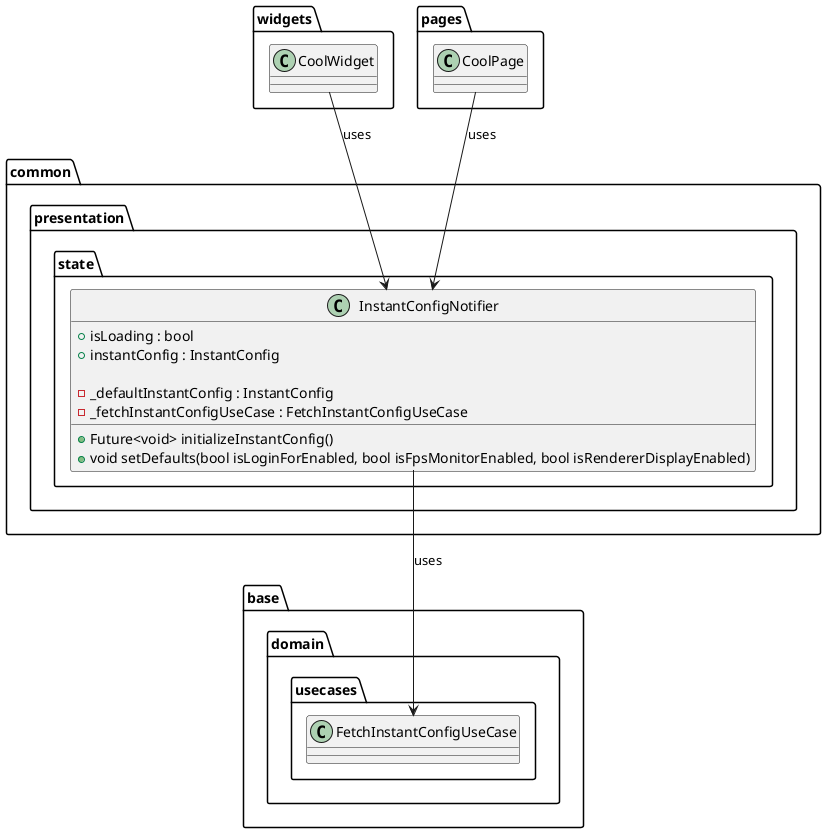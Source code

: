 @startuml instant_config_presentation_layer_class_diagram

package base.domain.usecases {
    class FetchInstantConfigUseCase {}
}

package common.presentation.state {
    class InstantConfigNotifier {
        + isLoading : bool
        + instantConfig : InstantConfig

        - _defaultInstantConfig : InstantConfig
        - _fetchInstantConfigUseCase : FetchInstantConfigUseCase

        + Future<void> initializeInstantConfig()
        + void setDefaults(bool isLoginForEnabled, bool isFpsMonitorEnabled, bool isRendererDisplayEnabled)
    }
}

package widgets {
    class CoolWidget {}
}

package pages {
    class CoolPage {}
}

CoolWidget --> InstantConfigNotifier : uses

CoolPage --> InstantConfigNotifier : uses

InstantConfigNotifier --> FetchInstantConfigUseCase : uses

@enduml
